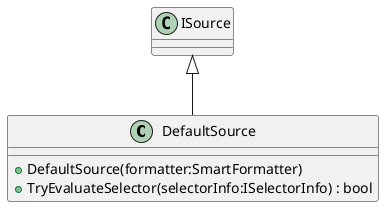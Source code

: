 @startuml
class DefaultSource {
    + DefaultSource(formatter:SmartFormatter)
    + TryEvaluateSelector(selectorInfo:ISelectorInfo) : bool
}
ISource <|-- DefaultSource
@enduml
